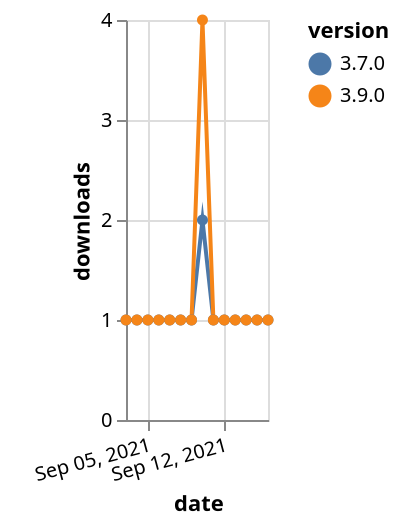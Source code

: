 {"$schema": "https://vega.github.io/schema/vega-lite/v5.json", "description": "A simple bar chart with embedded data.", "data": {"values": [{"date": "2021-09-03", "total": 208, "delta": 1, "version": "3.7.0"}, {"date": "2021-09-04", "total": 209, "delta": 1, "version": "3.7.0"}, {"date": "2021-09-05", "total": 210, "delta": 1, "version": "3.7.0"}, {"date": "2021-09-06", "total": 211, "delta": 1, "version": "3.7.0"}, {"date": "2021-09-07", "total": 212, "delta": 1, "version": "3.7.0"}, {"date": "2021-09-08", "total": 213, "delta": 1, "version": "3.7.0"}, {"date": "2021-09-09", "total": 214, "delta": 1, "version": "3.7.0"}, {"date": "2021-09-10", "total": 216, "delta": 2, "version": "3.7.0"}, {"date": "2021-09-11", "total": 217, "delta": 1, "version": "3.7.0"}, {"date": "2021-09-12", "total": 218, "delta": 1, "version": "3.7.0"}, {"date": "2021-09-13", "total": 219, "delta": 1, "version": "3.7.0"}, {"date": "2021-09-14", "total": 220, "delta": 1, "version": "3.7.0"}, {"date": "2021-09-15", "total": 221, "delta": 1, "version": "3.7.0"}, {"date": "2021-09-16", "total": 222, "delta": 1, "version": "3.7.0"}, {"date": "2021-09-03", "total": 179, "delta": 1, "version": "3.9.0"}, {"date": "2021-09-04", "total": 180, "delta": 1, "version": "3.9.0"}, {"date": "2021-09-05", "total": 181, "delta": 1, "version": "3.9.0"}, {"date": "2021-09-06", "total": 182, "delta": 1, "version": "3.9.0"}, {"date": "2021-09-07", "total": 183, "delta": 1, "version": "3.9.0"}, {"date": "2021-09-08", "total": 184, "delta": 1, "version": "3.9.0"}, {"date": "2021-09-09", "total": 185, "delta": 1, "version": "3.9.0"}, {"date": "2021-09-10", "total": 189, "delta": 4, "version": "3.9.0"}, {"date": "2021-09-11", "total": 190, "delta": 1, "version": "3.9.0"}, {"date": "2021-09-12", "total": 191, "delta": 1, "version": "3.9.0"}, {"date": "2021-09-13", "total": 192, "delta": 1, "version": "3.9.0"}, {"date": "2021-09-14", "total": 193, "delta": 1, "version": "3.9.0"}, {"date": "2021-09-15", "total": 194, "delta": 1, "version": "3.9.0"}, {"date": "2021-09-16", "total": 195, "delta": 1, "version": "3.9.0"}]}, "width": "container", "mark": {"type": "line", "point": {"filled": true}}, "encoding": {"x": {"field": "date", "type": "temporal", "timeUnit": "yearmonthdate", "title": "date", "axis": {"labelAngle": -15}}, "y": {"field": "delta", "type": "quantitative", "title": "downloads"}, "color": {"field": "version", "type": "nominal"}, "tooltip": {"field": "delta"}}}